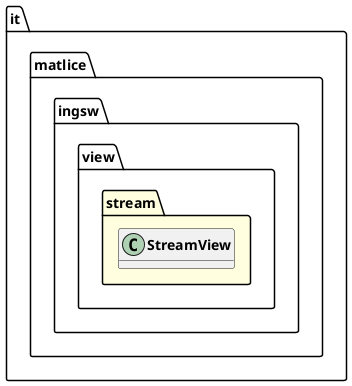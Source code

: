 @startuml

skinparam svgLinkTarget _parent
skinparam linetype ortho
package it.matlice.ingsw.view.stream [[../../../../../it/matlice/ingsw/view/stream/package-summary.html{it.matlice.ingsw.view.stream}]] #lightyellow {
}

class "<b><size:14>StreamView</b>" as it.matlice.ingsw.view.stream.StreamView  [[../../../../../it/matlice/ingsw/view/stream/StreamView.html{it.matlice.ingsw.view.stream.StreamView}]] {
}

hide it.matlice.ingsw.view.stream.StreamView fields
hide it.matlice.ingsw.view.stream.StreamView methods


@enduml
